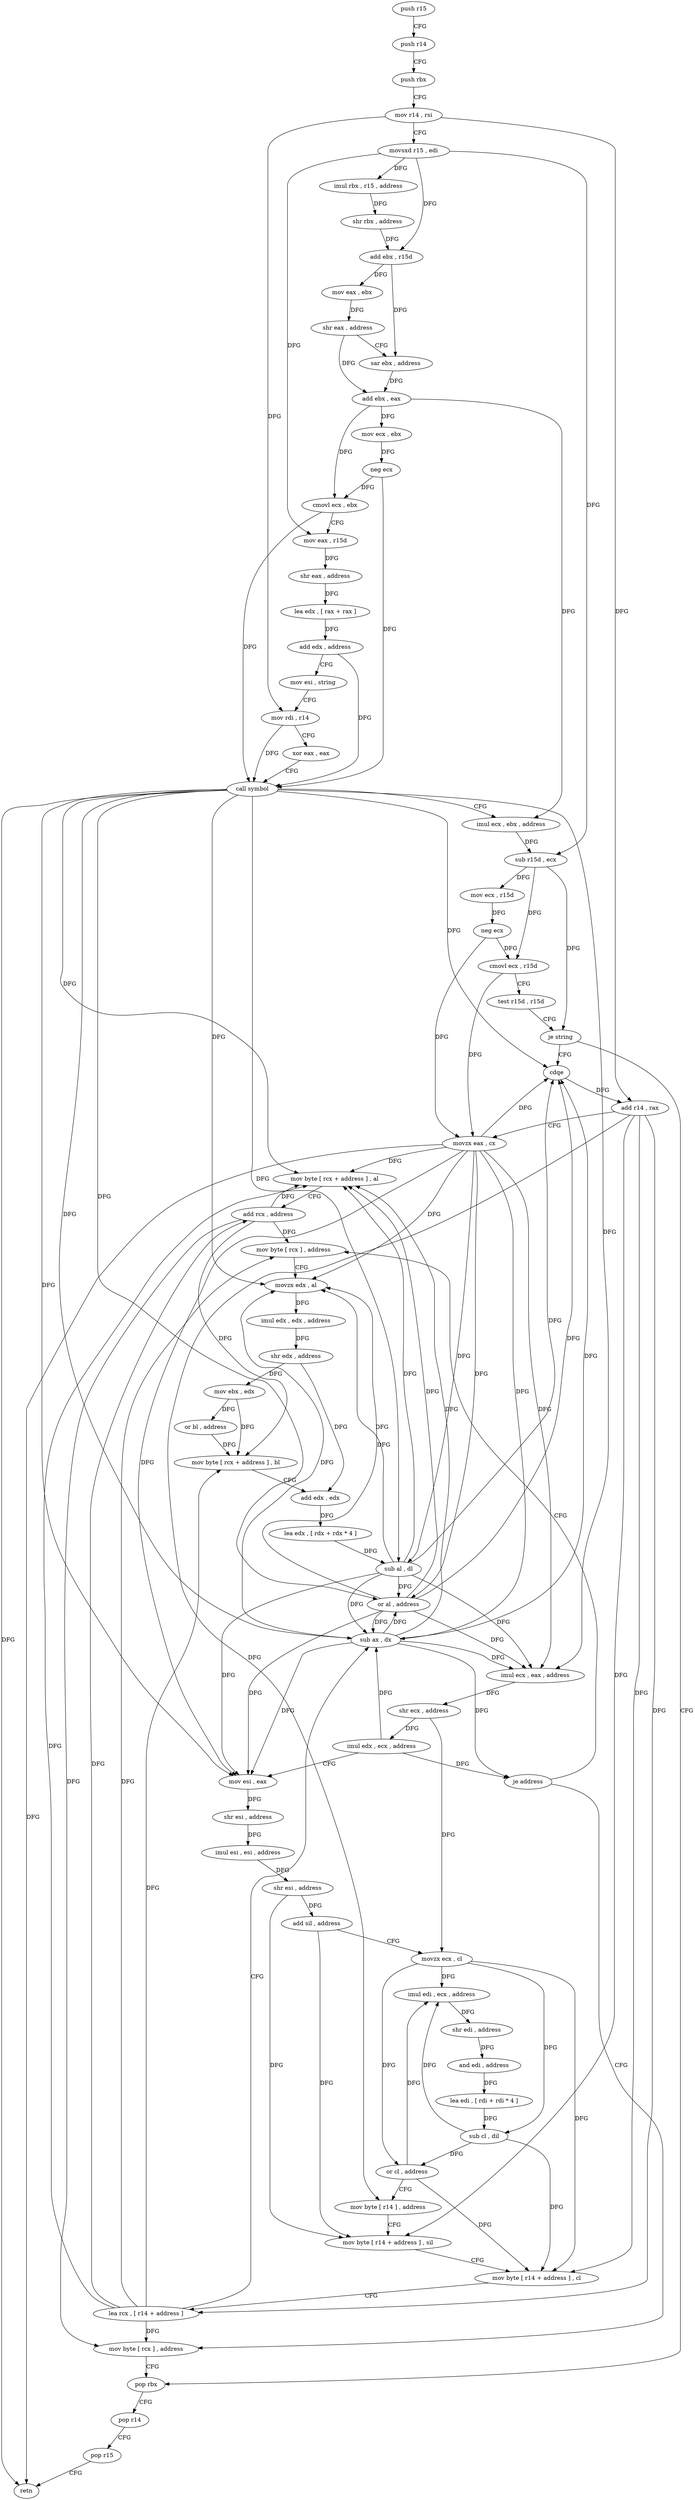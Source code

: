 digraph "func" {
"4293424" [label = "push r15" ]
"4293426" [label = "push r14" ]
"4293428" [label = "push rbx" ]
"4293429" [label = "mov r14 , rsi" ]
"4293432" [label = "movsxd r15 , edi" ]
"4293435" [label = "imul rbx , r15 , address" ]
"4293442" [label = "shr rbx , address" ]
"4293446" [label = "add ebx , r15d" ]
"4293449" [label = "mov eax , ebx" ]
"4293451" [label = "shr eax , address" ]
"4293454" [label = "sar ebx , address" ]
"4293457" [label = "add ebx , eax" ]
"4293459" [label = "mov ecx , ebx" ]
"4293461" [label = "neg ecx" ]
"4293463" [label = "cmovl ecx , ebx" ]
"4293466" [label = "mov eax , r15d" ]
"4293469" [label = "shr eax , address" ]
"4293472" [label = "lea edx , [ rax + rax ]" ]
"4293475" [label = "add edx , address" ]
"4293478" [label = "mov esi , string" ]
"4293483" [label = "mov rdi , r14" ]
"4293486" [label = "xor eax , eax" ]
"4293488" [label = "call symbol" ]
"4293493" [label = "imul ecx , ebx , address" ]
"4293499" [label = "sub r15d , ecx" ]
"4293502" [label = "mov ecx , r15d" ]
"4293505" [label = "neg ecx" ]
"4293507" [label = "cmovl ecx , r15d" ]
"4293511" [label = "test r15d , r15d" ]
"4293514" [label = "je string" ]
"4293641" [label = "pop rbx" ]
"4293516" [label = "cdqe" ]
"4293642" [label = "pop r14" ]
"4293644" [label = "pop r15" ]
"4293646" [label = "retn" ]
"4293518" [label = "add r14 , rax" ]
"4293521" [label = "movzx eax , cx" ]
"4293524" [label = "imul ecx , eax , address" ]
"4293530" [label = "shr ecx , address" ]
"4293533" [label = "imul edx , ecx , address" ]
"4293536" [label = "mov esi , eax" ]
"4293538" [label = "shr esi , address" ]
"4293541" [label = "imul esi , esi , address" ]
"4293547" [label = "shr esi , address" ]
"4293550" [label = "add sil , address" ]
"4293554" [label = "movzx ecx , cl" ]
"4293557" [label = "imul edi , ecx , address" ]
"4293563" [label = "shr edi , address" ]
"4293566" [label = "and edi , address" ]
"4293569" [label = "lea edi , [ rdi + rdi * 4 ]" ]
"4293572" [label = "sub cl , dil" ]
"4293575" [label = "or cl , address" ]
"4293578" [label = "mov byte [ r14 ] , address" ]
"4293582" [label = "mov byte [ r14 + address ] , sil" ]
"4293586" [label = "mov byte [ r14 + address ] , cl" ]
"4293590" [label = "lea rcx , [ r14 + address ]" ]
"4293594" [label = "sub ax , dx" ]
"4293597" [label = "je address" ]
"4293638" [label = "mov byte [ rcx ] , address" ]
"4293599" [label = "mov byte [ rcx ] , address" ]
"4293602" [label = "movzx edx , al" ]
"4293605" [label = "imul edx , edx , address" ]
"4293611" [label = "shr edx , address" ]
"4293614" [label = "mov ebx , edx" ]
"4293616" [label = "or bl , address" ]
"4293619" [label = "mov byte [ rcx + address ] , bl" ]
"4293622" [label = "add edx , edx" ]
"4293624" [label = "lea edx , [ rdx + rdx * 4 ]" ]
"4293627" [label = "sub al , dl" ]
"4293629" [label = "or al , address" ]
"4293631" [label = "mov byte [ rcx + address ] , al" ]
"4293634" [label = "add rcx , address" ]
"4293424" -> "4293426" [ label = "CFG" ]
"4293426" -> "4293428" [ label = "CFG" ]
"4293428" -> "4293429" [ label = "CFG" ]
"4293429" -> "4293432" [ label = "CFG" ]
"4293429" -> "4293483" [ label = "DFG" ]
"4293429" -> "4293518" [ label = "DFG" ]
"4293432" -> "4293435" [ label = "DFG" ]
"4293432" -> "4293446" [ label = "DFG" ]
"4293432" -> "4293466" [ label = "DFG" ]
"4293432" -> "4293499" [ label = "DFG" ]
"4293435" -> "4293442" [ label = "DFG" ]
"4293442" -> "4293446" [ label = "DFG" ]
"4293446" -> "4293449" [ label = "DFG" ]
"4293446" -> "4293454" [ label = "DFG" ]
"4293449" -> "4293451" [ label = "DFG" ]
"4293451" -> "4293454" [ label = "CFG" ]
"4293451" -> "4293457" [ label = "DFG" ]
"4293454" -> "4293457" [ label = "DFG" ]
"4293457" -> "4293459" [ label = "DFG" ]
"4293457" -> "4293463" [ label = "DFG" ]
"4293457" -> "4293493" [ label = "DFG" ]
"4293459" -> "4293461" [ label = "DFG" ]
"4293461" -> "4293463" [ label = "DFG" ]
"4293461" -> "4293488" [ label = "DFG" ]
"4293463" -> "4293466" [ label = "CFG" ]
"4293463" -> "4293488" [ label = "DFG" ]
"4293466" -> "4293469" [ label = "DFG" ]
"4293469" -> "4293472" [ label = "DFG" ]
"4293472" -> "4293475" [ label = "DFG" ]
"4293475" -> "4293478" [ label = "CFG" ]
"4293475" -> "4293488" [ label = "DFG" ]
"4293478" -> "4293483" [ label = "CFG" ]
"4293483" -> "4293486" [ label = "CFG" ]
"4293483" -> "4293488" [ label = "DFG" ]
"4293486" -> "4293488" [ label = "CFG" ]
"4293488" -> "4293493" [ label = "CFG" ]
"4293488" -> "4293646" [ label = "DFG" ]
"4293488" -> "4293516" [ label = "DFG" ]
"4293488" -> "4293524" [ label = "DFG" ]
"4293488" -> "4293536" [ label = "DFG" ]
"4293488" -> "4293594" [ label = "DFG" ]
"4293488" -> "4293602" [ label = "DFG" ]
"4293488" -> "4293627" [ label = "DFG" ]
"4293488" -> "4293629" [ label = "DFG" ]
"4293488" -> "4293631" [ label = "DFG" ]
"4293493" -> "4293499" [ label = "DFG" ]
"4293499" -> "4293502" [ label = "DFG" ]
"4293499" -> "4293507" [ label = "DFG" ]
"4293499" -> "4293514" [ label = "DFG" ]
"4293502" -> "4293505" [ label = "DFG" ]
"4293505" -> "4293507" [ label = "DFG" ]
"4293505" -> "4293521" [ label = "DFG" ]
"4293507" -> "4293511" [ label = "CFG" ]
"4293507" -> "4293521" [ label = "DFG" ]
"4293511" -> "4293514" [ label = "CFG" ]
"4293514" -> "4293641" [ label = "CFG" ]
"4293514" -> "4293516" [ label = "CFG" ]
"4293641" -> "4293642" [ label = "CFG" ]
"4293516" -> "4293518" [ label = "DFG" ]
"4293642" -> "4293644" [ label = "CFG" ]
"4293644" -> "4293646" [ label = "CFG" ]
"4293518" -> "4293521" [ label = "CFG" ]
"4293518" -> "4293578" [ label = "DFG" ]
"4293518" -> "4293582" [ label = "DFG" ]
"4293518" -> "4293586" [ label = "DFG" ]
"4293518" -> "4293590" [ label = "DFG" ]
"4293521" -> "4293524" [ label = "DFG" ]
"4293521" -> "4293516" [ label = "DFG" ]
"4293521" -> "4293646" [ label = "DFG" ]
"4293521" -> "4293536" [ label = "DFG" ]
"4293521" -> "4293594" [ label = "DFG" ]
"4293521" -> "4293602" [ label = "DFG" ]
"4293521" -> "4293627" [ label = "DFG" ]
"4293521" -> "4293629" [ label = "DFG" ]
"4293521" -> "4293631" [ label = "DFG" ]
"4293524" -> "4293530" [ label = "DFG" ]
"4293530" -> "4293533" [ label = "DFG" ]
"4293530" -> "4293554" [ label = "DFG" ]
"4293533" -> "4293536" [ label = "CFG" ]
"4293533" -> "4293594" [ label = "DFG" ]
"4293533" -> "4293597" [ label = "DFG" ]
"4293536" -> "4293538" [ label = "DFG" ]
"4293538" -> "4293541" [ label = "DFG" ]
"4293541" -> "4293547" [ label = "DFG" ]
"4293547" -> "4293550" [ label = "DFG" ]
"4293547" -> "4293582" [ label = "DFG" ]
"4293550" -> "4293554" [ label = "CFG" ]
"4293550" -> "4293582" [ label = "DFG" ]
"4293554" -> "4293557" [ label = "DFG" ]
"4293554" -> "4293572" [ label = "DFG" ]
"4293554" -> "4293575" [ label = "DFG" ]
"4293554" -> "4293586" [ label = "DFG" ]
"4293557" -> "4293563" [ label = "DFG" ]
"4293563" -> "4293566" [ label = "DFG" ]
"4293566" -> "4293569" [ label = "DFG" ]
"4293569" -> "4293572" [ label = "DFG" ]
"4293572" -> "4293575" [ label = "DFG" ]
"4293572" -> "4293557" [ label = "DFG" ]
"4293572" -> "4293586" [ label = "DFG" ]
"4293575" -> "4293578" [ label = "CFG" ]
"4293575" -> "4293557" [ label = "DFG" ]
"4293575" -> "4293586" [ label = "DFG" ]
"4293578" -> "4293582" [ label = "CFG" ]
"4293582" -> "4293586" [ label = "CFG" ]
"4293586" -> "4293590" [ label = "CFG" ]
"4293590" -> "4293594" [ label = "CFG" ]
"4293590" -> "4293638" [ label = "DFG" ]
"4293590" -> "4293599" [ label = "DFG" ]
"4293590" -> "4293619" [ label = "DFG" ]
"4293590" -> "4293631" [ label = "DFG" ]
"4293590" -> "4293634" [ label = "DFG" ]
"4293594" -> "4293597" [ label = "DFG" ]
"4293594" -> "4293516" [ label = "DFG" ]
"4293594" -> "4293524" [ label = "DFG" ]
"4293594" -> "4293536" [ label = "DFG" ]
"4293594" -> "4293602" [ label = "DFG" ]
"4293594" -> "4293629" [ label = "DFG" ]
"4293594" -> "4293631" [ label = "DFG" ]
"4293597" -> "4293638" [ label = "CFG" ]
"4293597" -> "4293599" [ label = "CFG" ]
"4293638" -> "4293641" [ label = "CFG" ]
"4293599" -> "4293602" [ label = "CFG" ]
"4293602" -> "4293605" [ label = "DFG" ]
"4293605" -> "4293611" [ label = "DFG" ]
"4293611" -> "4293614" [ label = "DFG" ]
"4293611" -> "4293622" [ label = "DFG" ]
"4293614" -> "4293616" [ label = "DFG" ]
"4293614" -> "4293619" [ label = "DFG" ]
"4293616" -> "4293619" [ label = "DFG" ]
"4293619" -> "4293622" [ label = "CFG" ]
"4293622" -> "4293624" [ label = "DFG" ]
"4293624" -> "4293627" [ label = "DFG" ]
"4293627" -> "4293629" [ label = "DFG" ]
"4293627" -> "4293516" [ label = "DFG" ]
"4293627" -> "4293524" [ label = "DFG" ]
"4293627" -> "4293536" [ label = "DFG" ]
"4293627" -> "4293594" [ label = "DFG" ]
"4293627" -> "4293602" [ label = "DFG" ]
"4293627" -> "4293631" [ label = "DFG" ]
"4293629" -> "4293631" [ label = "DFG" ]
"4293629" -> "4293516" [ label = "DFG" ]
"4293629" -> "4293524" [ label = "DFG" ]
"4293629" -> "4293536" [ label = "DFG" ]
"4293629" -> "4293594" [ label = "DFG" ]
"4293629" -> "4293602" [ label = "DFG" ]
"4293631" -> "4293634" [ label = "CFG" ]
"4293634" -> "4293638" [ label = "DFG" ]
"4293634" -> "4293599" [ label = "DFG" ]
"4293634" -> "4293619" [ label = "DFG" ]
"4293634" -> "4293631" [ label = "DFG" ]
}
